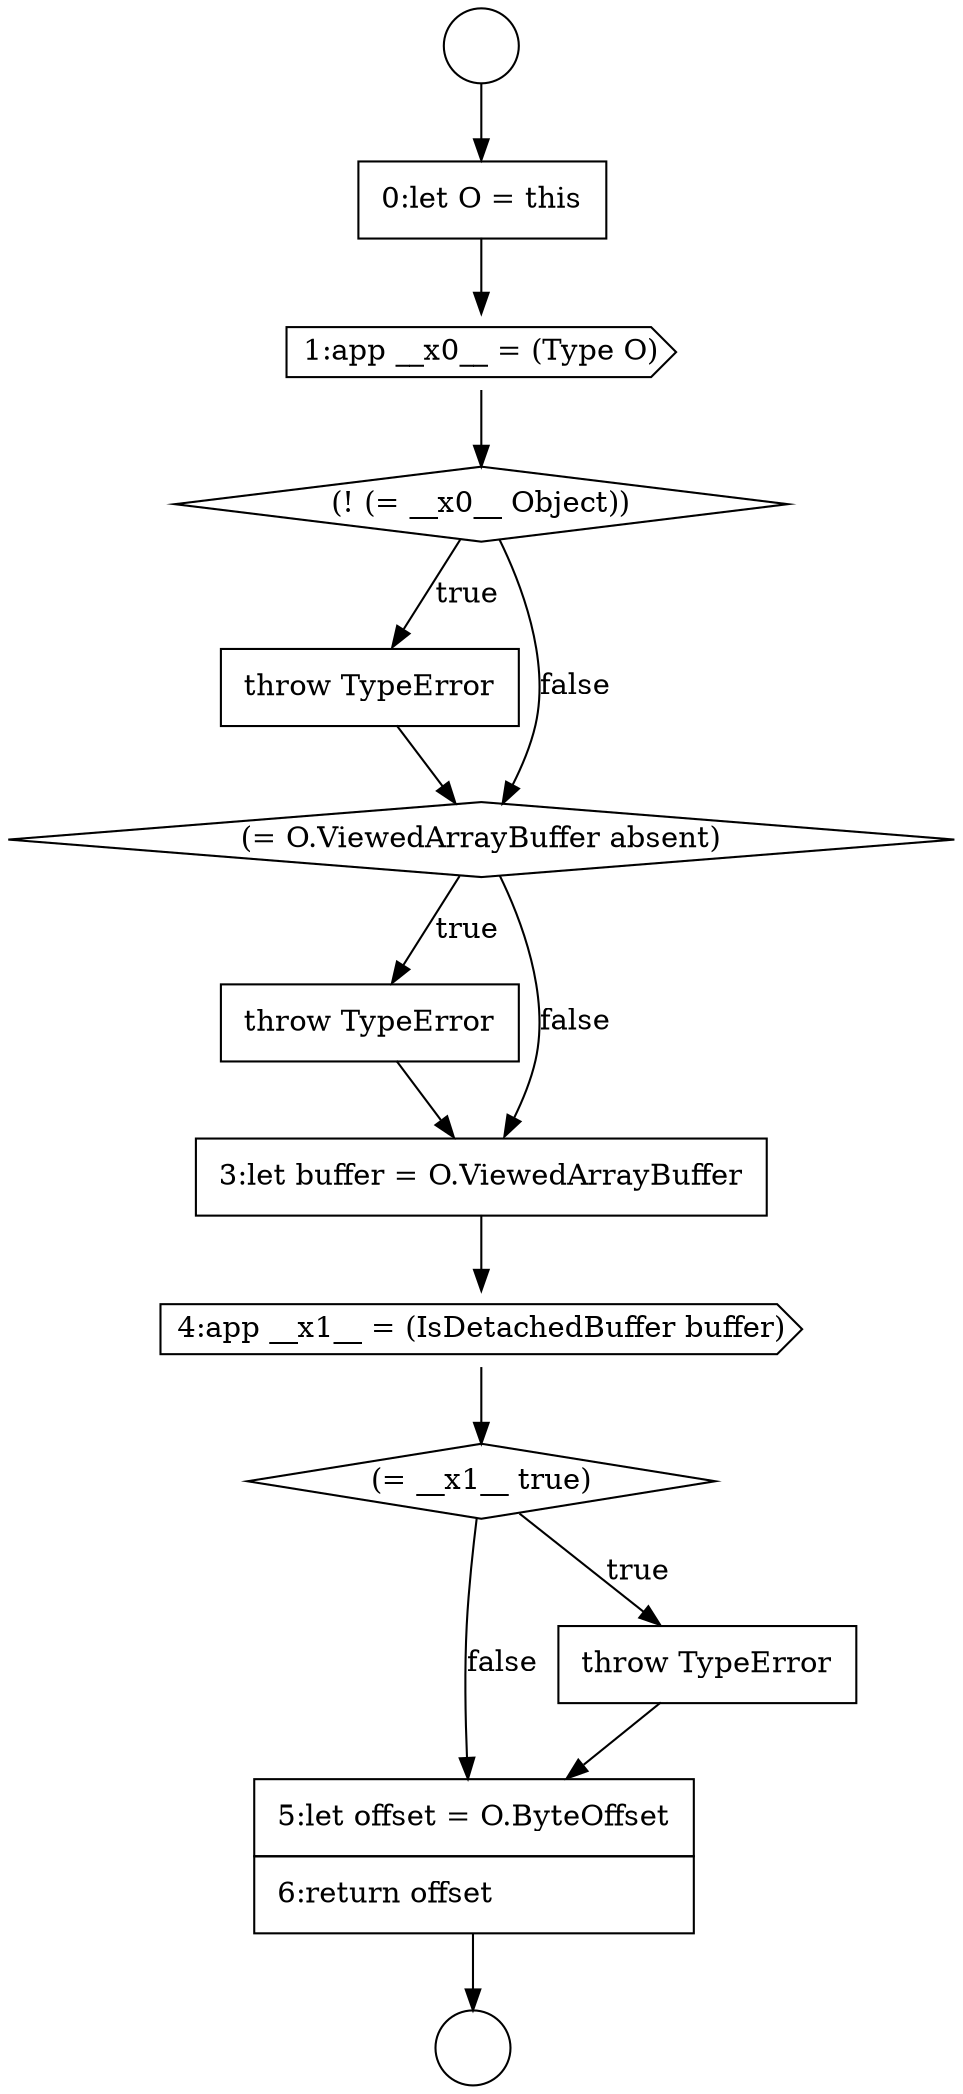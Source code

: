 digraph {
  node15158 [shape=cds, label=<<font color="black">1:app __x0__ = (Type O)</font>> color="black" fillcolor="white" style=filled]
  node15165 [shape=diamond, label=<<font color="black">(= __x1__ true)</font>> color="black" fillcolor="white" style=filled]
  node15162 [shape=none, margin=0, label=<<font color="black">
    <table border="0" cellborder="1" cellspacing="0" cellpadding="10">
      <tr><td align="left">throw TypeError</td></tr>
    </table>
  </font>> color="black" fillcolor="white" style=filled]
  node15160 [shape=none, margin=0, label=<<font color="black">
    <table border="0" cellborder="1" cellspacing="0" cellpadding="10">
      <tr><td align="left">throw TypeError</td></tr>
    </table>
  </font>> color="black" fillcolor="white" style=filled]
  node15155 [shape=circle label=" " color="black" fillcolor="white" style=filled]
  node15163 [shape=none, margin=0, label=<<font color="black">
    <table border="0" cellborder="1" cellspacing="0" cellpadding="10">
      <tr><td align="left">3:let buffer = O.ViewedArrayBuffer</td></tr>
    </table>
  </font>> color="black" fillcolor="white" style=filled]
  node15159 [shape=diamond, label=<<font color="black">(! (= __x0__ Object))</font>> color="black" fillcolor="white" style=filled]
  node15161 [shape=diamond, label=<<font color="black">(= O.ViewedArrayBuffer absent)</font>> color="black" fillcolor="white" style=filled]
  node15167 [shape=none, margin=0, label=<<font color="black">
    <table border="0" cellborder="1" cellspacing="0" cellpadding="10">
      <tr><td align="left">5:let offset = O.ByteOffset</td></tr>
      <tr><td align="left">6:return offset</td></tr>
    </table>
  </font>> color="black" fillcolor="white" style=filled]
  node15156 [shape=circle label=" " color="black" fillcolor="white" style=filled]
  node15157 [shape=none, margin=0, label=<<font color="black">
    <table border="0" cellborder="1" cellspacing="0" cellpadding="10">
      <tr><td align="left">0:let O = this</td></tr>
    </table>
  </font>> color="black" fillcolor="white" style=filled]
  node15164 [shape=cds, label=<<font color="black">4:app __x1__ = (IsDetachedBuffer buffer)</font>> color="black" fillcolor="white" style=filled]
  node15166 [shape=none, margin=0, label=<<font color="black">
    <table border="0" cellborder="1" cellspacing="0" cellpadding="10">
      <tr><td align="left">throw TypeError</td></tr>
    </table>
  </font>> color="black" fillcolor="white" style=filled]
  node15157 -> node15158 [ color="black"]
  node15166 -> node15167 [ color="black"]
  node15165 -> node15166 [label=<<font color="black">true</font>> color="black"]
  node15165 -> node15167 [label=<<font color="black">false</font>> color="black"]
  node15163 -> node15164 [ color="black"]
  node15164 -> node15165 [ color="black"]
  node15162 -> node15163 [ color="black"]
  node15159 -> node15160 [label=<<font color="black">true</font>> color="black"]
  node15159 -> node15161 [label=<<font color="black">false</font>> color="black"]
  node15158 -> node15159 [ color="black"]
  node15161 -> node15162 [label=<<font color="black">true</font>> color="black"]
  node15161 -> node15163 [label=<<font color="black">false</font>> color="black"]
  node15155 -> node15157 [ color="black"]
  node15160 -> node15161 [ color="black"]
  node15167 -> node15156 [ color="black"]
}
